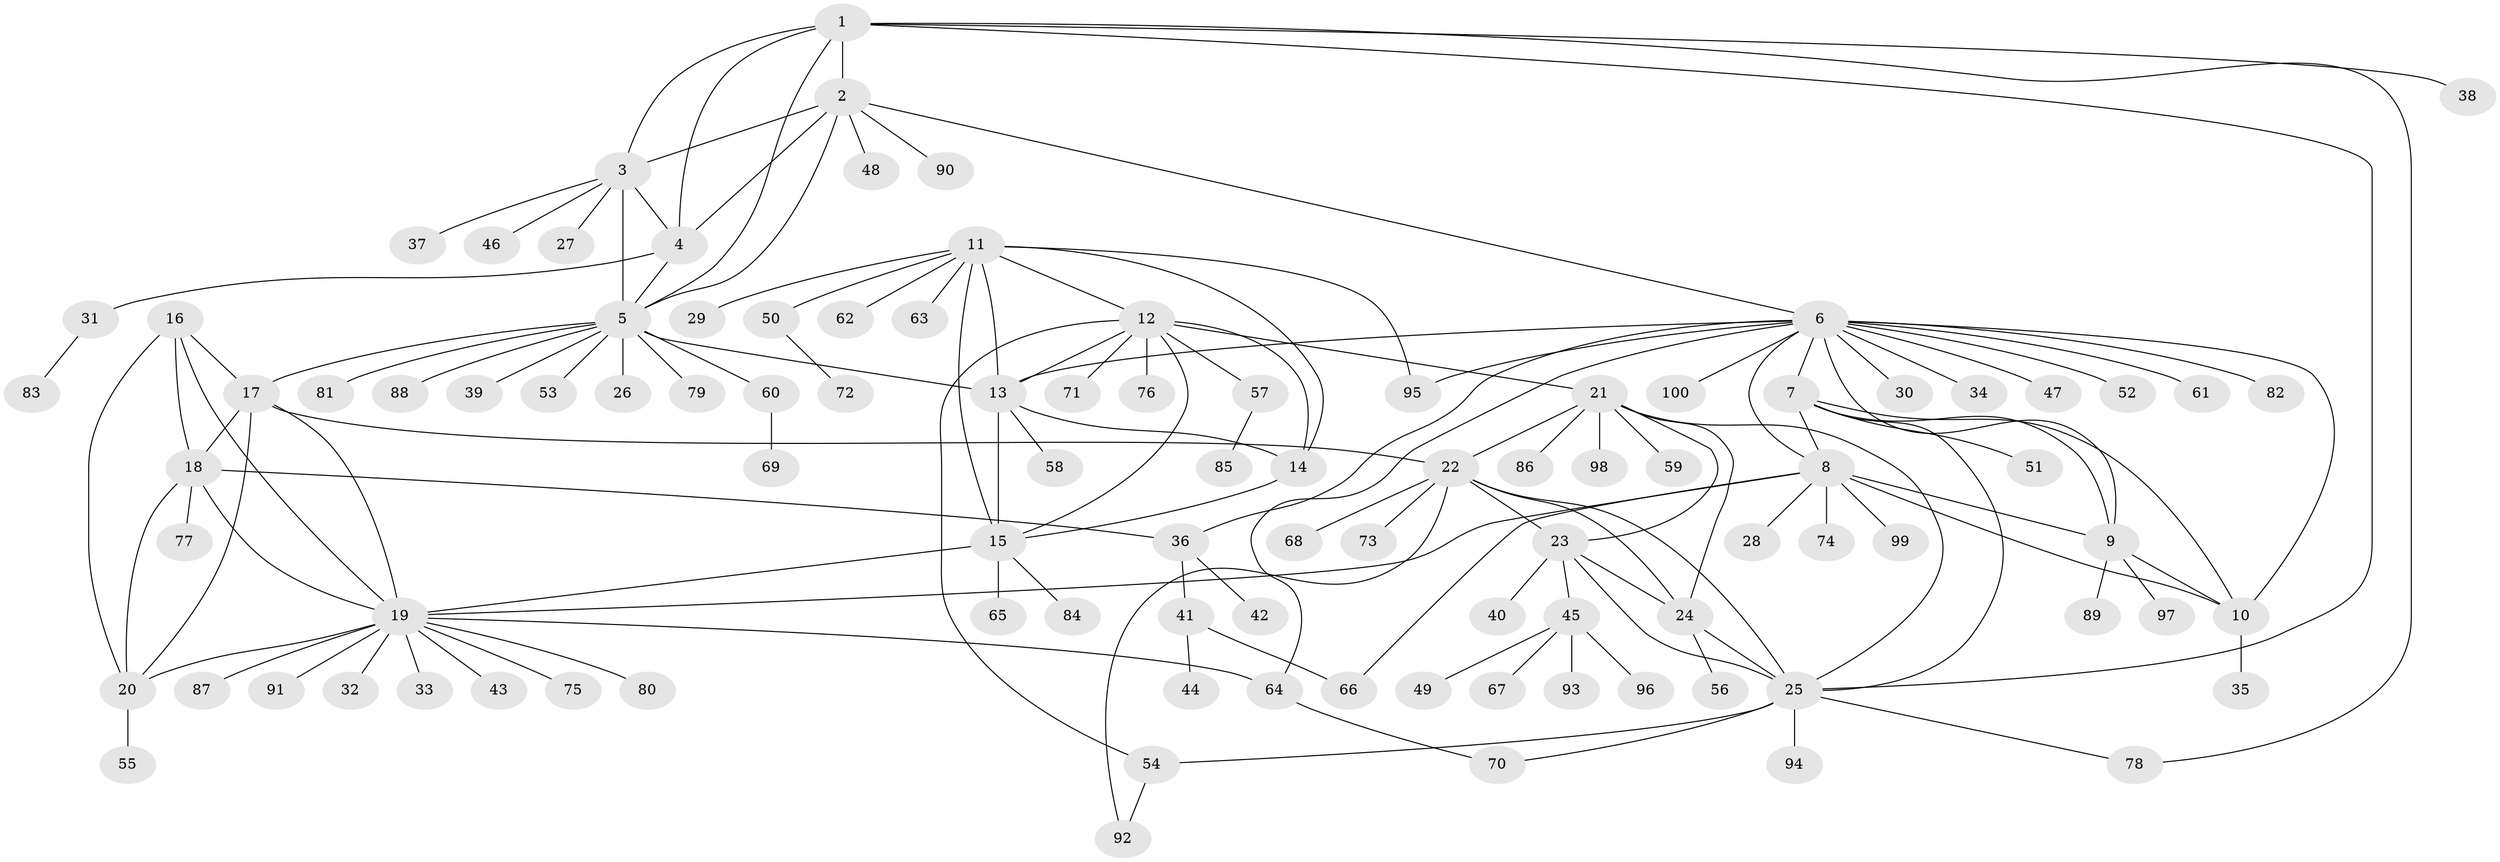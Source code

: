 // Generated by graph-tools (version 1.1) at 2025/50/03/09/25 03:50:30]
// undirected, 100 vertices, 143 edges
graph export_dot {
graph [start="1"]
  node [color=gray90,style=filled];
  1;
  2;
  3;
  4;
  5;
  6;
  7;
  8;
  9;
  10;
  11;
  12;
  13;
  14;
  15;
  16;
  17;
  18;
  19;
  20;
  21;
  22;
  23;
  24;
  25;
  26;
  27;
  28;
  29;
  30;
  31;
  32;
  33;
  34;
  35;
  36;
  37;
  38;
  39;
  40;
  41;
  42;
  43;
  44;
  45;
  46;
  47;
  48;
  49;
  50;
  51;
  52;
  53;
  54;
  55;
  56;
  57;
  58;
  59;
  60;
  61;
  62;
  63;
  64;
  65;
  66;
  67;
  68;
  69;
  70;
  71;
  72;
  73;
  74;
  75;
  76;
  77;
  78;
  79;
  80;
  81;
  82;
  83;
  84;
  85;
  86;
  87;
  88;
  89;
  90;
  91;
  92;
  93;
  94;
  95;
  96;
  97;
  98;
  99;
  100;
  1 -- 2;
  1 -- 3;
  1 -- 4;
  1 -- 5;
  1 -- 25;
  1 -- 38;
  1 -- 78;
  2 -- 3;
  2 -- 4;
  2 -- 5;
  2 -- 6;
  2 -- 48;
  2 -- 90;
  3 -- 4;
  3 -- 5;
  3 -- 27;
  3 -- 37;
  3 -- 46;
  4 -- 5;
  4 -- 31;
  5 -- 13;
  5 -- 17;
  5 -- 26;
  5 -- 39;
  5 -- 53;
  5 -- 60;
  5 -- 79;
  5 -- 81;
  5 -- 88;
  6 -- 7;
  6 -- 8;
  6 -- 9;
  6 -- 10;
  6 -- 13;
  6 -- 30;
  6 -- 34;
  6 -- 36;
  6 -- 47;
  6 -- 52;
  6 -- 61;
  6 -- 64;
  6 -- 82;
  6 -- 95;
  6 -- 100;
  7 -- 8;
  7 -- 9;
  7 -- 10;
  7 -- 25;
  7 -- 51;
  8 -- 9;
  8 -- 10;
  8 -- 19;
  8 -- 28;
  8 -- 66;
  8 -- 74;
  8 -- 99;
  9 -- 10;
  9 -- 89;
  9 -- 97;
  10 -- 35;
  11 -- 12;
  11 -- 13;
  11 -- 14;
  11 -- 15;
  11 -- 29;
  11 -- 50;
  11 -- 62;
  11 -- 63;
  11 -- 95;
  12 -- 13;
  12 -- 14;
  12 -- 15;
  12 -- 21;
  12 -- 54;
  12 -- 57;
  12 -- 71;
  12 -- 76;
  13 -- 14;
  13 -- 15;
  13 -- 58;
  14 -- 15;
  15 -- 19;
  15 -- 65;
  15 -- 84;
  16 -- 17;
  16 -- 18;
  16 -- 19;
  16 -- 20;
  17 -- 18;
  17 -- 19;
  17 -- 20;
  17 -- 22;
  18 -- 19;
  18 -- 20;
  18 -- 36;
  18 -- 77;
  19 -- 20;
  19 -- 32;
  19 -- 33;
  19 -- 43;
  19 -- 64;
  19 -- 75;
  19 -- 80;
  19 -- 87;
  19 -- 91;
  20 -- 55;
  21 -- 22;
  21 -- 23;
  21 -- 24;
  21 -- 25;
  21 -- 59;
  21 -- 86;
  21 -- 98;
  22 -- 23;
  22 -- 24;
  22 -- 25;
  22 -- 68;
  22 -- 73;
  22 -- 92;
  23 -- 24;
  23 -- 25;
  23 -- 40;
  23 -- 45;
  24 -- 25;
  24 -- 56;
  25 -- 54;
  25 -- 70;
  25 -- 78;
  25 -- 94;
  31 -- 83;
  36 -- 41;
  36 -- 42;
  41 -- 44;
  41 -- 66;
  45 -- 49;
  45 -- 67;
  45 -- 93;
  45 -- 96;
  50 -- 72;
  54 -- 92;
  57 -- 85;
  60 -- 69;
  64 -- 70;
}
